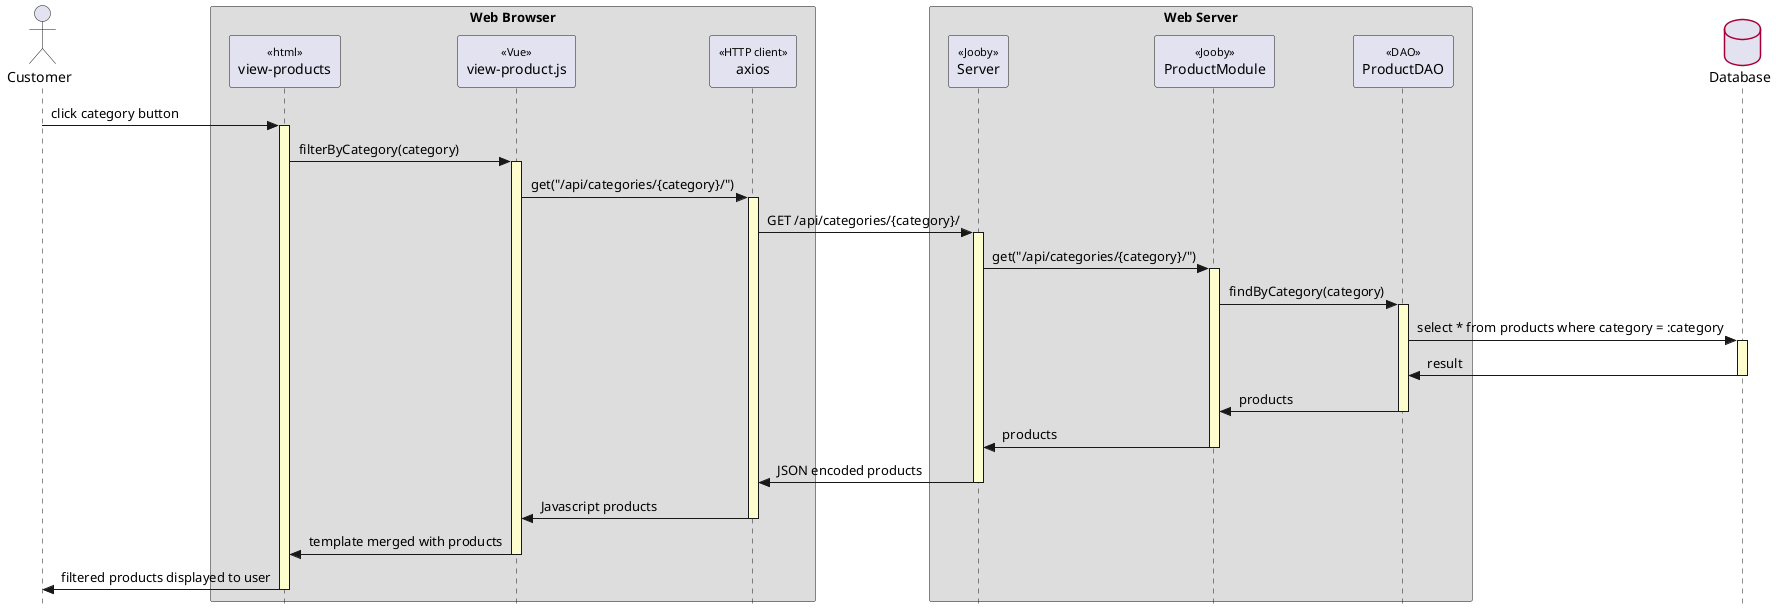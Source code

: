 @startuml

' style tweaks to make the diagram a little more readable
skinparam {
	Style strictuml
	RoundCorner 5
	BoxPadding 35
	ParticipantPadding 15
    Padding 2

	Sequence {
		' make activations yellow too
		LifeLineBackgroundColor #FDFDCD

		' make stereotypes more presentable
		Stereotype {
			Font {
				Size 11
				Style plain
			}
		}
	}

	Database {
		' make database border consistent with the rest of the diagram
		BorderColor #A80036
	}

}

actor "Customer" as customer
box "Web Browser"
participant "view-products" as page <<html>>
participant "view-product.js" as js <<Vue>>
participant "axios" as axios <<HTTP client>>
end box
box "Web Server"
participant "Server" as server <<Jooby>>
participant "ProductModule" as module <<Jooby>>
participant "ProductDAO" as dao <<DAO>>
end box
database "Database" as db

customer -> page++: click category button
page -> js++ : filterByCategory(category)
js -> axios++ : get("/api/categories/{category}/")
axios -> server++ : GET /api/categories/{category}/
server -> module++ : get("/api/categories/{category}/")
module -> dao++ : findByCategory(category)
dao -> db++ : select * from products where category = :category
db -> dao-- : result
dao -> module-- : products
module -> server-- : products
server -> axios-- : JSON encoded products
axios -> js-- : Javascript products
js -> page-- : template merged with products
page -> customer-- : filtered products displayed to user

@enduml